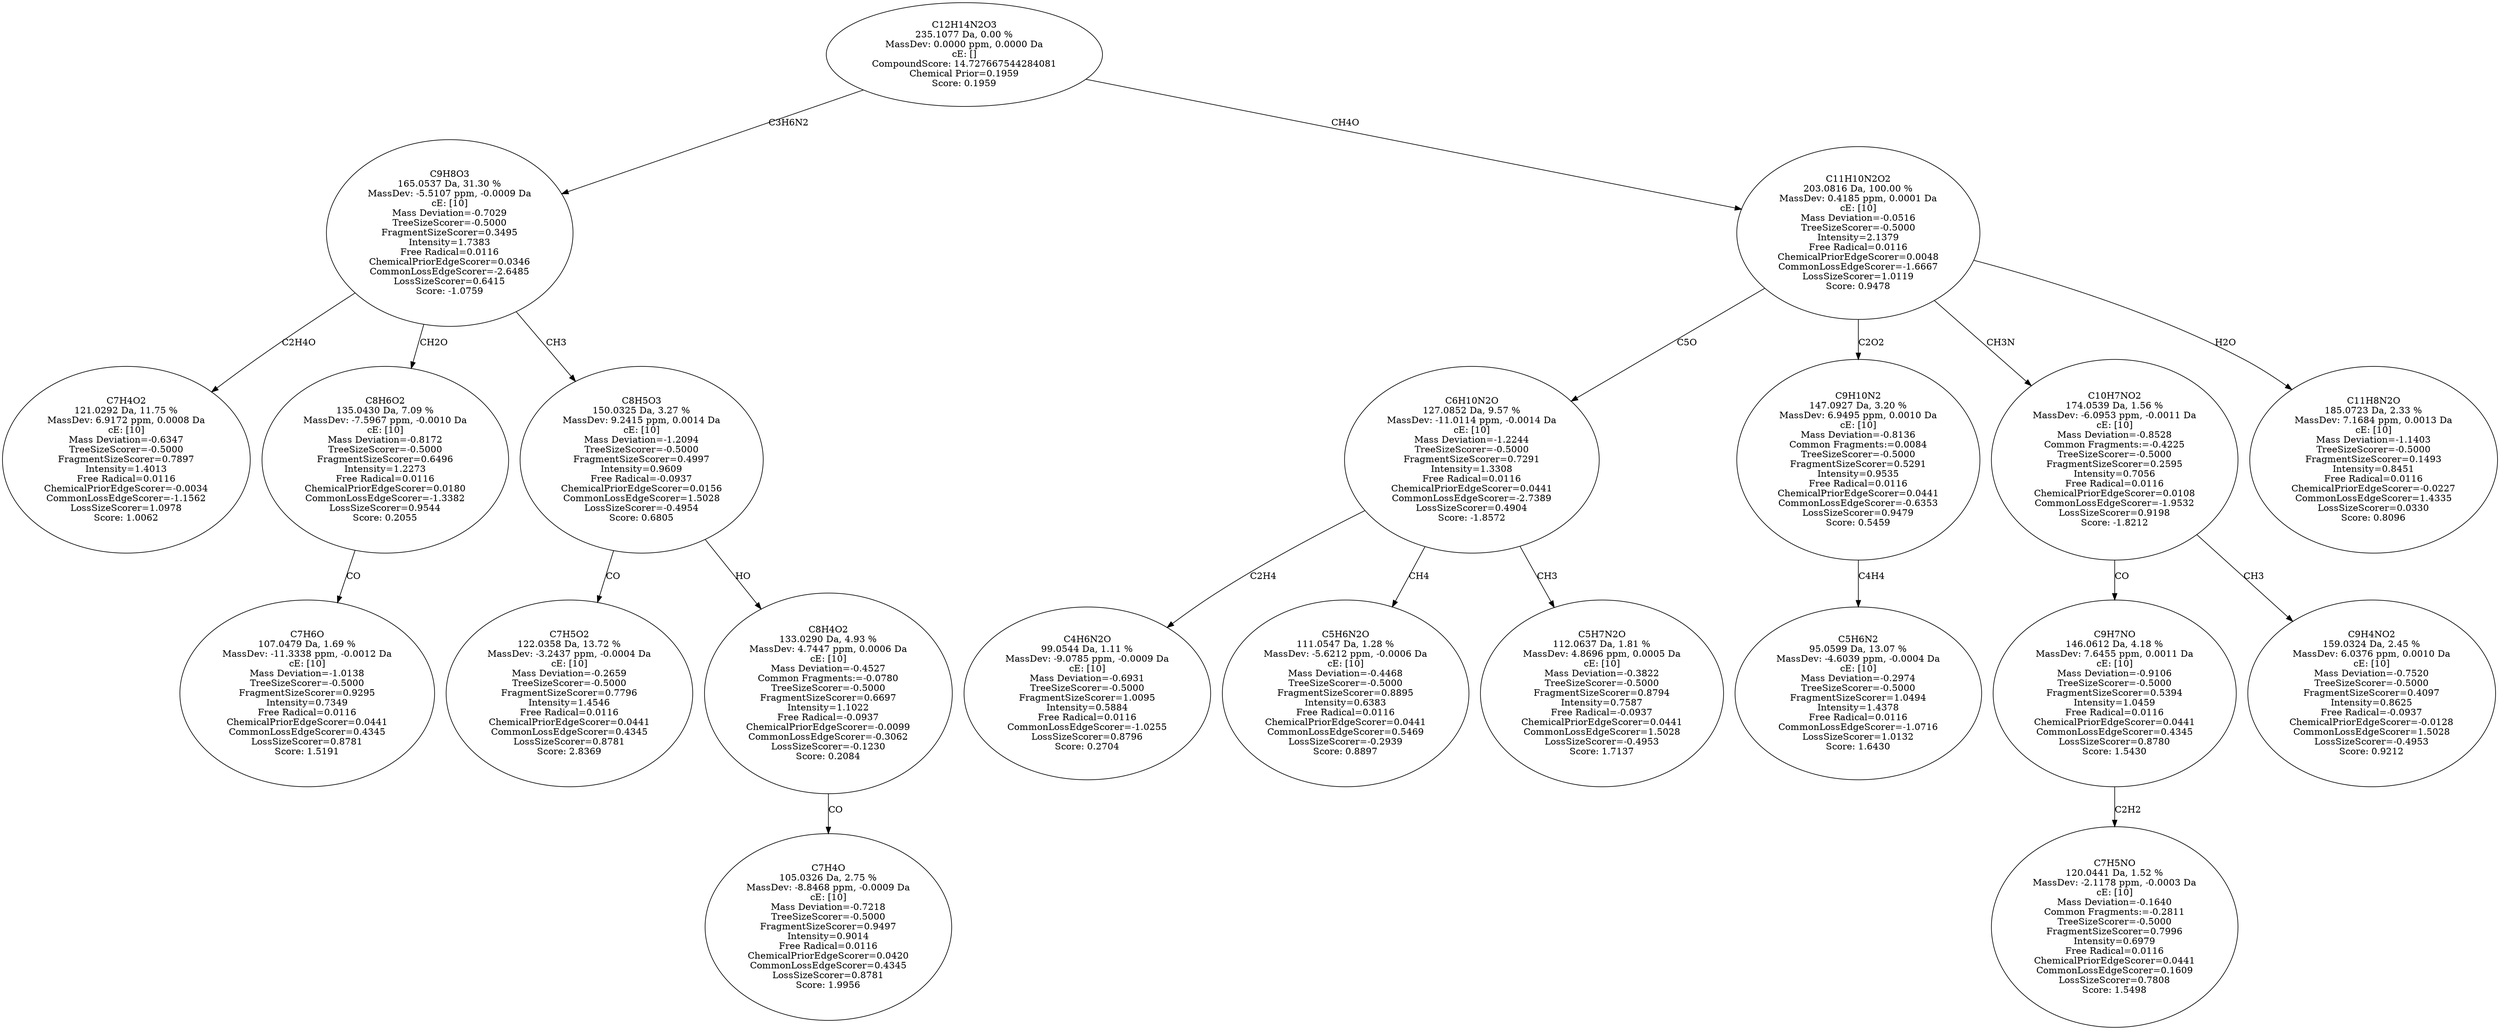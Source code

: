 strict digraph {
v1 [label="C7H4O2\n121.0292 Da, 11.75 %\nMassDev: 6.9172 ppm, 0.0008 Da\ncE: [10]\nMass Deviation=-0.6347\nTreeSizeScorer=-0.5000\nFragmentSizeScorer=0.7897\nIntensity=1.4013\nFree Radical=0.0116\nChemicalPriorEdgeScorer=-0.0034\nCommonLossEdgeScorer=-1.1562\nLossSizeScorer=1.0978\nScore: 1.0062"];
v2 [label="C7H6O\n107.0479 Da, 1.69 %\nMassDev: -11.3338 ppm, -0.0012 Da\ncE: [10]\nMass Deviation=-1.0138\nTreeSizeScorer=-0.5000\nFragmentSizeScorer=0.9295\nIntensity=0.7349\nFree Radical=0.0116\nChemicalPriorEdgeScorer=0.0441\nCommonLossEdgeScorer=0.4345\nLossSizeScorer=0.8781\nScore: 1.5191"];
v3 [label="C8H6O2\n135.0430 Da, 7.09 %\nMassDev: -7.5967 ppm, -0.0010 Da\ncE: [10]\nMass Deviation=-0.8172\nTreeSizeScorer=-0.5000\nFragmentSizeScorer=0.6496\nIntensity=1.2273\nFree Radical=0.0116\nChemicalPriorEdgeScorer=0.0180\nCommonLossEdgeScorer=-1.3382\nLossSizeScorer=0.9544\nScore: 0.2055"];
v4 [label="C7H5O2\n122.0358 Da, 13.72 %\nMassDev: -3.2437 ppm, -0.0004 Da\ncE: [10]\nMass Deviation=-0.2659\nTreeSizeScorer=-0.5000\nFragmentSizeScorer=0.7796\nIntensity=1.4546\nFree Radical=0.0116\nChemicalPriorEdgeScorer=0.0441\nCommonLossEdgeScorer=0.4345\nLossSizeScorer=0.8781\nScore: 2.8369"];
v5 [label="C7H4O\n105.0326 Da, 2.75 %\nMassDev: -8.8468 ppm, -0.0009 Da\ncE: [10]\nMass Deviation=-0.7218\nTreeSizeScorer=-0.5000\nFragmentSizeScorer=0.9497\nIntensity=0.9014\nFree Radical=0.0116\nChemicalPriorEdgeScorer=0.0420\nCommonLossEdgeScorer=0.4345\nLossSizeScorer=0.8781\nScore: 1.9956"];
v6 [label="C8H4O2\n133.0290 Da, 4.93 %\nMassDev: 4.7447 ppm, 0.0006 Da\ncE: [10]\nMass Deviation=-0.4527\nCommon Fragments:=-0.0780\nTreeSizeScorer=-0.5000\nFragmentSizeScorer=0.6697\nIntensity=1.1022\nFree Radical=-0.0937\nChemicalPriorEdgeScorer=-0.0099\nCommonLossEdgeScorer=-0.3062\nLossSizeScorer=-0.1230\nScore: 0.2084"];
v7 [label="C8H5O3\n150.0325 Da, 3.27 %\nMassDev: 9.2415 ppm, 0.0014 Da\ncE: [10]\nMass Deviation=-1.2094\nTreeSizeScorer=-0.5000\nFragmentSizeScorer=0.4997\nIntensity=0.9609\nFree Radical=-0.0937\nChemicalPriorEdgeScorer=0.0156\nCommonLossEdgeScorer=1.5028\nLossSizeScorer=-0.4954\nScore: 0.6805"];
v8 [label="C9H8O3\n165.0537 Da, 31.30 %\nMassDev: -5.5107 ppm, -0.0009 Da\ncE: [10]\nMass Deviation=-0.7029\nTreeSizeScorer=-0.5000\nFragmentSizeScorer=0.3495\nIntensity=1.7383\nFree Radical=0.0116\nChemicalPriorEdgeScorer=0.0346\nCommonLossEdgeScorer=-2.6485\nLossSizeScorer=0.6415\nScore: -1.0759"];
v9 [label="C4H6N2O\n99.0544 Da, 1.11 %\nMassDev: -9.0785 ppm, -0.0009 Da\ncE: [10]\nMass Deviation=-0.6931\nTreeSizeScorer=-0.5000\nFragmentSizeScorer=1.0095\nIntensity=0.5884\nFree Radical=0.0116\nCommonLossEdgeScorer=-1.0255\nLossSizeScorer=0.8796\nScore: 0.2704"];
v10 [label="C5H6N2O\n111.0547 Da, 1.28 %\nMassDev: -5.6212 ppm, -0.0006 Da\ncE: [10]\nMass Deviation=-0.4468\nTreeSizeScorer=-0.5000\nFragmentSizeScorer=0.8895\nIntensity=0.6383\nFree Radical=0.0116\nChemicalPriorEdgeScorer=0.0441\nCommonLossEdgeScorer=0.5469\nLossSizeScorer=-0.2939\nScore: 0.8897"];
v11 [label="C5H7N2O\n112.0637 Da, 1.81 %\nMassDev: 4.8696 ppm, 0.0005 Da\ncE: [10]\nMass Deviation=-0.3822\nTreeSizeScorer=-0.5000\nFragmentSizeScorer=0.8794\nIntensity=0.7587\nFree Radical=-0.0937\nChemicalPriorEdgeScorer=0.0441\nCommonLossEdgeScorer=1.5028\nLossSizeScorer=-0.4953\nScore: 1.7137"];
v12 [label="C6H10N2O\n127.0852 Da, 9.57 %\nMassDev: -11.0114 ppm, -0.0014 Da\ncE: [10]\nMass Deviation=-1.2244\nTreeSizeScorer=-0.5000\nFragmentSizeScorer=0.7291\nIntensity=1.3308\nFree Radical=0.0116\nChemicalPriorEdgeScorer=0.0441\nCommonLossEdgeScorer=-2.7389\nLossSizeScorer=0.4904\nScore: -1.8572"];
v13 [label="C5H6N2\n95.0599 Da, 13.07 %\nMassDev: -4.6039 ppm, -0.0004 Da\ncE: [10]\nMass Deviation=-0.2974\nTreeSizeScorer=-0.5000\nFragmentSizeScorer=1.0494\nIntensity=1.4378\nFree Radical=0.0116\nCommonLossEdgeScorer=-1.0716\nLossSizeScorer=1.0132\nScore: 1.6430"];
v14 [label="C9H10N2\n147.0927 Da, 3.20 %\nMassDev: 6.9495 ppm, 0.0010 Da\ncE: [10]\nMass Deviation=-0.8136\nCommon Fragments:=0.0084\nTreeSizeScorer=-0.5000\nFragmentSizeScorer=0.5291\nIntensity=0.9535\nFree Radical=0.0116\nChemicalPriorEdgeScorer=0.0441\nCommonLossEdgeScorer=-0.6353\nLossSizeScorer=0.9479\nScore: 0.5459"];
v15 [label="C7H5NO\n120.0441 Da, 1.52 %\nMassDev: -2.1178 ppm, -0.0003 Da\ncE: [10]\nMass Deviation=-0.1640\nCommon Fragments:=-0.2811\nTreeSizeScorer=-0.5000\nFragmentSizeScorer=0.7996\nIntensity=0.6979\nFree Radical=0.0116\nChemicalPriorEdgeScorer=0.0441\nCommonLossEdgeScorer=0.1609\nLossSizeScorer=0.7808\nScore: 1.5498"];
v16 [label="C9H7NO\n146.0612 Da, 4.18 %\nMassDev: 7.6455 ppm, 0.0011 Da\ncE: [10]\nMass Deviation=-0.9106\nTreeSizeScorer=-0.5000\nFragmentSizeScorer=0.5394\nIntensity=1.0459\nFree Radical=0.0116\nChemicalPriorEdgeScorer=0.0441\nCommonLossEdgeScorer=0.4345\nLossSizeScorer=0.8780\nScore: 1.5430"];
v17 [label="C9H4NO2\n159.0324 Da, 2.45 %\nMassDev: 6.0376 ppm, 0.0010 Da\ncE: [10]\nMass Deviation=-0.7520\nTreeSizeScorer=-0.5000\nFragmentSizeScorer=0.4097\nIntensity=0.8625\nFree Radical=-0.0937\nChemicalPriorEdgeScorer=-0.0128\nCommonLossEdgeScorer=1.5028\nLossSizeScorer=-0.4953\nScore: 0.9212"];
v18 [label="C10H7NO2\n174.0539 Da, 1.56 %\nMassDev: -6.0953 ppm, -0.0011 Da\ncE: [10]\nMass Deviation=-0.8528\nCommon Fragments:=-0.4225\nTreeSizeScorer=-0.5000\nFragmentSizeScorer=0.2595\nIntensity=0.7056\nFree Radical=0.0116\nChemicalPriorEdgeScorer=0.0108\nCommonLossEdgeScorer=-1.9532\nLossSizeScorer=0.9198\nScore: -1.8212"];
v19 [label="C11H8N2O\n185.0723 Da, 2.33 %\nMassDev: 7.1684 ppm, 0.0013 Da\ncE: [10]\nMass Deviation=-1.1403\nTreeSizeScorer=-0.5000\nFragmentSizeScorer=0.1493\nIntensity=0.8451\nFree Radical=0.0116\nChemicalPriorEdgeScorer=-0.0227\nCommonLossEdgeScorer=1.4335\nLossSizeScorer=0.0330\nScore: 0.8096"];
v20 [label="C11H10N2O2\n203.0816 Da, 100.00 %\nMassDev: 0.4185 ppm, 0.0001 Da\ncE: [10]\nMass Deviation=-0.0516\nTreeSizeScorer=-0.5000\nIntensity=2.1379\nFree Radical=0.0116\nChemicalPriorEdgeScorer=0.0048\nCommonLossEdgeScorer=-1.6667\nLossSizeScorer=1.0119\nScore: 0.9478"];
v21 [label="C12H14N2O3\n235.1077 Da, 0.00 %\nMassDev: 0.0000 ppm, 0.0000 Da\ncE: []\nCompoundScore: 14.727667544284081\nChemical Prior=0.1959\nScore: 0.1959"];
v8 -> v1 [label="C2H4O"];
v3 -> v2 [label="CO"];
v8 -> v3 [label="CH2O"];
v7 -> v4 [label="CO"];
v6 -> v5 [label="CO"];
v7 -> v6 [label="HO"];
v8 -> v7 [label="CH3"];
v21 -> v8 [label="C3H6N2"];
v12 -> v9 [label="C2H4"];
v12 -> v10 [label="CH4"];
v12 -> v11 [label="CH3"];
v20 -> v12 [label="C5O"];
v14 -> v13 [label="C4H4"];
v20 -> v14 [label="C2O2"];
v16 -> v15 [label="C2H2"];
v18 -> v16 [label="CO"];
v18 -> v17 [label="CH3"];
v20 -> v18 [label="CH3N"];
v20 -> v19 [label="H2O"];
v21 -> v20 [label="CH4O"];
}